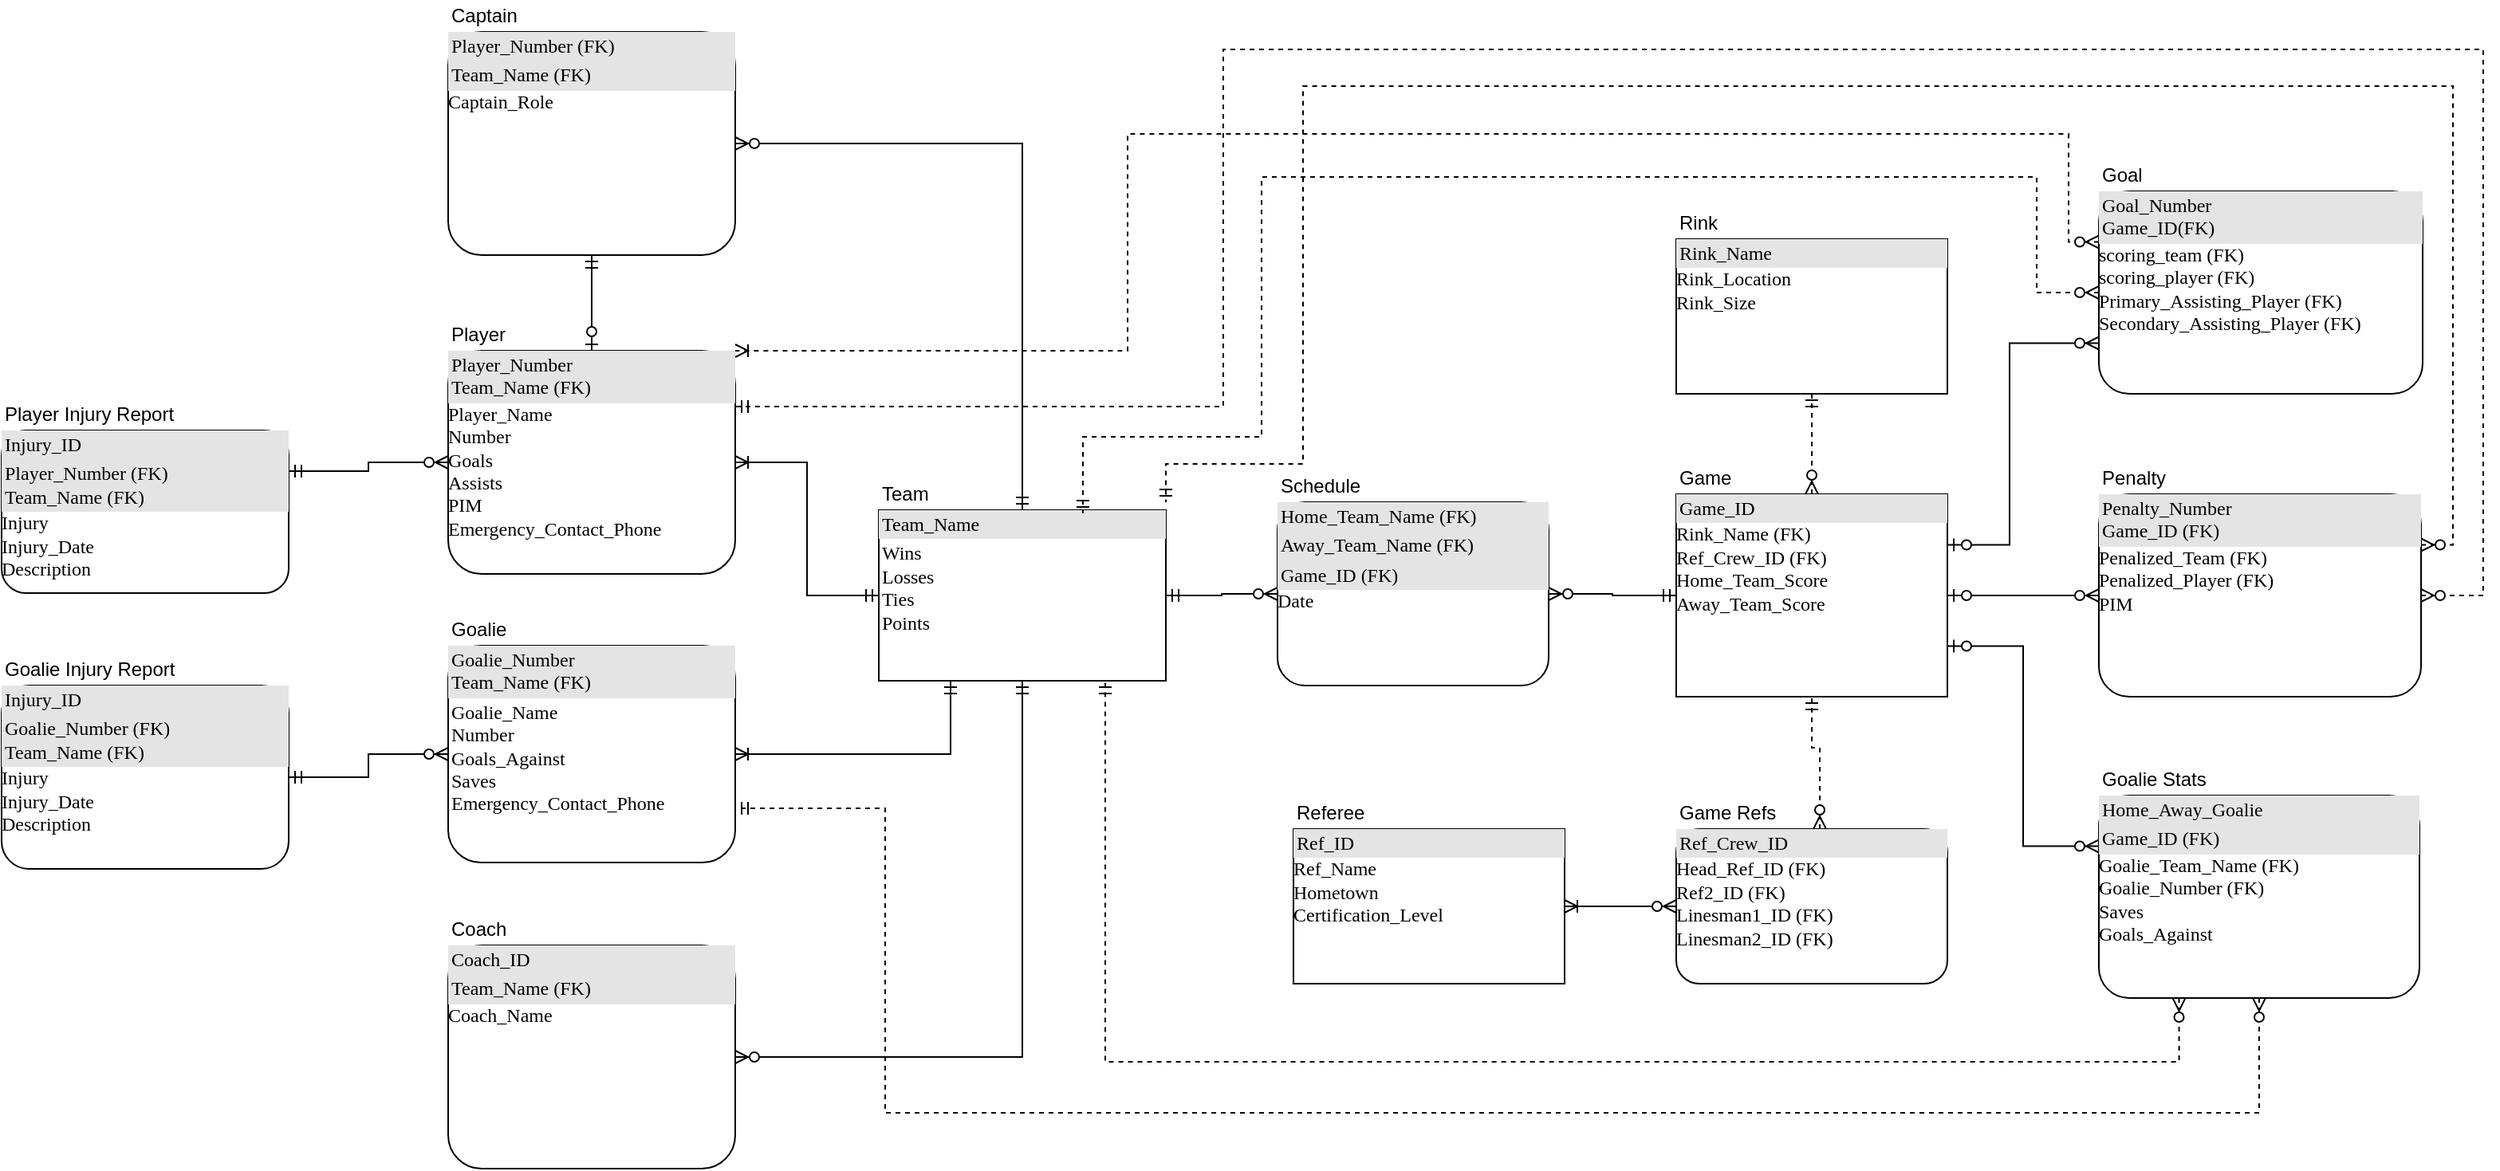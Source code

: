 <mxfile version="13.5.9" type="device"><diagram id="MWQaXhoJWzVAW5a-BX5T" name="Page-1"><mxGraphModel dx="1562" dy="793" grid="0" gridSize="10" guides="1" tooltips="1" connect="1" arrows="1" fold="1" page="1" pageScale="1" pageWidth="1100" pageHeight="850" math="0" shadow="0"><root><mxCell id="0"/><mxCell id="1" parent="0"/><mxCell id="DZyVp6g_A3IZLHYHf7YE-40" style="edgeStyle=orthogonalEdgeStyle;rounded=0;orthogonalLoop=1;jettySize=auto;html=1;exitX=1;exitY=0.5;exitDx=0;exitDy=0;entryX=0;entryY=0.5;entryDx=0;entryDy=0;startArrow=ERoneToMany;startFill=0;endArrow=ERmandOne;endFill=0;" parent="1" source="DZyVp6g_A3IZLHYHf7YE-2" target="DZyVp6g_A3IZLHYHf7YE-6" edge="1"><mxGeometry relative="1" as="geometry"/></mxCell><mxCell id="DZyVp6g_A3IZLHYHf7YE-43" style="edgeStyle=orthogonalEdgeStyle;rounded=0;orthogonalLoop=1;jettySize=auto;html=1;exitX=0;exitY=0.5;exitDx=0;exitDy=0;entryX=1;entryY=0.25;entryDx=0;entryDy=0;startArrow=ERzeroToMany;startFill=1;endArrow=ERmandOne;endFill=0;" parent="1" source="DZyVp6g_A3IZLHYHf7YE-2" target="DZyVp6g_A3IZLHYHf7YE-21" edge="1"><mxGeometry relative="1" as="geometry"/></mxCell><mxCell id="DZyVp6g_A3IZLHYHf7YE-2" value="&lt;div style=&quot;box-sizing: border-box ; width: 100% ; background: #e4e4e4 ; padding: 2px&quot;&gt;Player_Number&lt;br&gt;Team_Name (FK)&lt;/div&gt;Player_Name&lt;br&gt;Number&lt;br&gt;Goals&lt;br&gt;Assists&lt;br&gt;PIM&lt;br&gt;Emergency_Contact_Phone" style="verticalAlign=top;align=left;overflow=fill;html=1;rounded=1;shadow=0;comic=0;labelBackgroundColor=none;strokeWidth=1;fontFamily=Verdana;fontSize=12" parent="1" vertex="1"><mxGeometry x="-60" y="310" width="180" height="140" as="geometry"/></mxCell><mxCell id="DZyVp6g_A3IZLHYHf7YE-38" style="edgeStyle=orthogonalEdgeStyle;rounded=0;orthogonalLoop=1;jettySize=auto;html=1;exitX=0.5;exitY=1;exitDx=0;exitDy=0;entryX=1;entryY=0.5;entryDx=0;entryDy=0;startArrow=ERmandOne;startFill=0;endArrow=ERzeroToMany;endFill=1;" parent="1" source="DZyVp6g_A3IZLHYHf7YE-6" target="DZyVp6g_A3IZLHYHf7YE-29" edge="1"><mxGeometry relative="1" as="geometry"/></mxCell><mxCell id="DZyVp6g_A3IZLHYHf7YE-44" style="edgeStyle=orthogonalEdgeStyle;rounded=0;orthogonalLoop=1;jettySize=auto;html=1;exitX=1;exitY=0.5;exitDx=0;exitDy=0;entryX=0;entryY=0.5;entryDx=0;entryDy=0;startArrow=ERmandOne;startFill=0;endArrow=ERzeroToMany;endFill=1;" parent="1" source="DZyVp6g_A3IZLHYHf7YE-6" target="DZyVp6g_A3IZLHYHf7YE-23" edge="1"><mxGeometry relative="1" as="geometry"/></mxCell><mxCell id="DZyVp6g_A3IZLHYHf7YE-6" value="&lt;div style=&quot;box-sizing: border-box ; width: 100% ; background: #e4e4e4 ; padding: 2px&quot;&gt;Team_Name&lt;/div&gt;&lt;table style=&quot;width: 100% ; font-size: 1em&quot; cellpadding=&quot;2&quot; cellspacing=&quot;0&quot;&gt;&lt;tbody&gt;&lt;tr&gt;&lt;td&gt;Wins&lt;br&gt;Losses&lt;br&gt;Ties&lt;br&gt;Points&lt;/td&gt;&lt;td&gt;&lt;/td&gt;&lt;/tr&gt;&lt;/tbody&gt;&lt;/table&gt;" style="verticalAlign=top;align=left;overflow=fill;html=1;rounded=0;shadow=0;comic=0;labelBackgroundColor=none;strokeWidth=1;fontFamily=Verdana;fontSize=12" parent="1" vertex="1"><mxGeometry x="210" y="410" width="180" height="107" as="geometry"/></mxCell><mxCell id="DZyVp6g_A3IZLHYHf7YE-45" style="edgeStyle=orthogonalEdgeStyle;rounded=0;orthogonalLoop=1;jettySize=auto;html=1;exitX=0;exitY=0.5;exitDx=0;exitDy=0;entryX=1;entryY=0.5;entryDx=0;entryDy=0;startArrow=ERmandOne;startFill=0;endArrow=ERzeroToMany;endFill=1;" parent="1" source="DZyVp6g_A3IZLHYHf7YE-8" target="DZyVp6g_A3IZLHYHf7YE-23" edge="1"><mxGeometry relative="1" as="geometry"/></mxCell><mxCell id="3stMSBeqiqm5_wHoJbS--6" style="edgeStyle=orthogonalEdgeStyle;rounded=0;orthogonalLoop=1;jettySize=auto;html=1;exitX=1;exitY=0.5;exitDx=0;exitDy=0;entryX=0;entryY=0.5;entryDx=0;entryDy=0;startArrow=ERzeroToOne;startFill=1;endArrow=ERzeroToMany;endFill=1;" parent="1" source="DZyVp6g_A3IZLHYHf7YE-8" target="3stMSBeqiqm5_wHoJbS--4" edge="1"><mxGeometry relative="1" as="geometry"/></mxCell><mxCell id="3stMSBeqiqm5_wHoJbS--7" style="edgeStyle=orthogonalEdgeStyle;rounded=0;orthogonalLoop=1;jettySize=auto;html=1;exitX=1;exitY=0.25;exitDx=0;exitDy=0;startArrow=ERzeroToOne;startFill=1;endArrow=ERzeroToMany;endFill=1;entryX=0;entryY=0.75;entryDx=0;entryDy=0;" parent="1" source="DZyVp6g_A3IZLHYHf7YE-8" target="3stMSBeqiqm5_wHoJbS--1" edge="1"><mxGeometry relative="1" as="geometry"><Array as="points"><mxPoint x="919" y="432"/><mxPoint x="919" y="305"/></Array></mxGeometry></mxCell><mxCell id="3stMSBeqiqm5_wHoJbS--10" style="edgeStyle=orthogonalEdgeStyle;rounded=0;orthogonalLoop=1;jettySize=auto;html=1;exitX=1;exitY=0.75;exitDx=0;exitDy=0;entryX=0;entryY=0.25;entryDx=0;entryDy=0;startArrow=ERzeroToOne;startFill=1;endArrow=ERzeroToMany;endFill=1;" parent="1" source="DZyVp6g_A3IZLHYHf7YE-8" target="3stMSBeqiqm5_wHoJbS--8" edge="1"><mxGeometry relative="1" as="geometry"/></mxCell><mxCell id="DZyVp6g_A3IZLHYHf7YE-8" value="&lt;div style=&quot;box-sizing: border-box ; width: 100% ; background: #e4e4e4 ; padding: 2px&quot;&gt;Game_ID&lt;/div&gt;Rink_Name (FK)&lt;br&gt;Ref_Crew_ID (FK)&lt;br&gt;Home_Team_Score&lt;br&gt;Away_Team_Score&lt;br&gt;&lt;table style=&quot;width: 100% ; font-size: 1em&quot; cellpadding=&quot;2&quot; cellspacing=&quot;0&quot;&gt;&lt;tbody&gt;&lt;tr&gt;&lt;td&gt;&lt;br&gt;&lt;/td&gt;&lt;td&gt;&lt;/td&gt;&lt;/tr&gt;&lt;/tbody&gt;&lt;/table&gt;" style="verticalAlign=top;align=left;overflow=fill;html=1;rounded=0;shadow=0;comic=0;labelBackgroundColor=none;strokeWidth=1;fontFamily=Verdana;fontSize=12" parent="1" vertex="1"><mxGeometry x="710" y="400" width="170" height="127" as="geometry"/></mxCell><mxCell id="DZyVp6g_A3IZLHYHf7YE-10" value="Player" style="text;html=1;strokeColor=none;fillColor=none;align=left;verticalAlign=middle;whiteSpace=wrap;rounded=0;" parent="1" vertex="1"><mxGeometry x="-60" y="290" width="180" height="20" as="geometry"/></mxCell><mxCell id="DZyVp6g_A3IZLHYHf7YE-11" value="Team" style="text;html=1;strokeColor=none;fillColor=none;align=left;verticalAlign=middle;whiteSpace=wrap;rounded=0;labelBackgroundColor=none;" parent="1" vertex="1"><mxGeometry x="210" y="390" width="180" height="20" as="geometry"/></mxCell><mxCell id="DZyVp6g_A3IZLHYHf7YE-15" value="Game" style="text;html=1;strokeColor=none;fillColor=none;align=left;verticalAlign=middle;whiteSpace=wrap;rounded=0;" parent="1" vertex="1"><mxGeometry x="710" y="380" width="180" height="20" as="geometry"/></mxCell><mxCell id="DZyVp6g_A3IZLHYHf7YE-39" style="edgeStyle=orthogonalEdgeStyle;rounded=0;orthogonalLoop=1;jettySize=auto;html=1;exitX=1;exitY=0.5;exitDx=0;exitDy=0;entryX=0.25;entryY=1;entryDx=0;entryDy=0;startArrow=ERoneToMany;startFill=0;endArrow=ERmandOne;endFill=0;" parent="1" source="DZyVp6g_A3IZLHYHf7YE-17" target="DZyVp6g_A3IZLHYHf7YE-6" edge="1"><mxGeometry relative="1" as="geometry"/></mxCell><mxCell id="DZyVp6g_A3IZLHYHf7YE-46" style="edgeStyle=orthogonalEdgeStyle;rounded=0;orthogonalLoop=1;jettySize=auto;html=1;exitX=0;exitY=0.5;exitDx=0;exitDy=0;entryX=1;entryY=0.5;entryDx=0;entryDy=0;startArrow=ERzeroToMany;startFill=1;endArrow=ERmandOne;endFill=0;" parent="1" source="DZyVp6g_A3IZLHYHf7YE-17" target="qx-aPw3I39qPJ_4ZNAsV-5" edge="1"><mxGeometry relative="1" as="geometry"/></mxCell><mxCell id="DZyVp6g_A3IZLHYHf7YE-17" value="&lt;div style=&quot;box-sizing: border-box ; width: 100% ; background: #e4e4e4 ; padding: 2px&quot;&gt;Goalie_Number&lt;br&gt;Team_Name (FK)&lt;/div&gt;&lt;table style=&quot;width: 100% ; font-size: 1em&quot; cellpadding=&quot;2&quot; cellspacing=&quot;0&quot;&gt;&lt;tbody&gt;&lt;tr&gt;&lt;td&gt;Goalie_Name&lt;br&gt;Number&lt;br&gt;Goals_Against&lt;br&gt;Saves&lt;br&gt;Emergency_Contact_Phone&lt;/td&gt;&lt;td&gt;&lt;/td&gt;&lt;/tr&gt;&lt;/tbody&gt;&lt;/table&gt;" style="verticalAlign=top;align=left;overflow=fill;html=1;rounded=1;shadow=0;comic=0;labelBackgroundColor=none;strokeWidth=1;fontFamily=Verdana;fontSize=12" parent="1" vertex="1"><mxGeometry x="-60" y="495" width="180" height="136" as="geometry"/></mxCell><mxCell id="DZyVp6g_A3IZLHYHf7YE-18" value="Goalie" style="text;html=1;strokeColor=none;fillColor=none;align=left;verticalAlign=middle;whiteSpace=wrap;rounded=0;labelBackgroundColor=none;" parent="1" vertex="1"><mxGeometry x="-60" y="475" width="180" height="20" as="geometry"/></mxCell><mxCell id="DZyVp6g_A3IZLHYHf7YE-21" value="&lt;div style=&quot;box-sizing: border-box ; width: 100% ; background: #e4e4e4 ; padding: 2px&quot;&gt;Injury_ID&lt;/div&gt;&lt;div style=&quot;box-sizing: border-box ; width: 100% ; background: #e4e4e4 ; padding: 2px&quot;&gt;Player_Number (FK)&lt;br&gt;Team_Name (FK)&lt;/div&gt;Injury&lt;br&gt;Injury_Date&lt;br&gt;Description" style="verticalAlign=top;align=left;overflow=fill;html=1;rounded=1;shadow=0;comic=0;labelBackgroundColor=none;strokeWidth=1;fontFamily=Verdana;fontSize=12" parent="1" vertex="1"><mxGeometry x="-340" y="360" width="180" height="102" as="geometry"/></mxCell><mxCell id="DZyVp6g_A3IZLHYHf7YE-22" value="Player Injury Report" style="text;html=1;strokeColor=none;fillColor=none;align=left;verticalAlign=middle;whiteSpace=wrap;rounded=0;" parent="1" vertex="1"><mxGeometry x="-340" y="340" width="180" height="20" as="geometry"/></mxCell><mxCell id="DZyVp6g_A3IZLHYHf7YE-23" value="&lt;div style=&quot;box-sizing: border-box ; width: 100% ; background: #e4e4e4 ; padding: 2px&quot;&gt;Home_Team_Name (FK)&lt;br&gt;&lt;/div&gt;&lt;div style=&quot;box-sizing: border-box ; width: 100% ; background: #e4e4e4 ; padding: 2px&quot;&gt;Away_Team_Name (FK)&lt;/div&gt;&lt;div style=&quot;box-sizing: border-box ; width: 100% ; background: #e4e4e4 ; padding: 2px&quot;&gt;Game_ID (FK)&lt;/div&gt;Date&lt;br&gt;&lt;br&gt;&lt;table style=&quot;width: 100% ; font-size: 1em&quot; cellpadding=&quot;2&quot; cellspacing=&quot;0&quot;&gt;&lt;tbody&gt;&lt;tr&gt;&lt;td&gt;&lt;br&gt;&lt;/td&gt;&lt;td&gt;&lt;/td&gt;&lt;/tr&gt;&lt;/tbody&gt;&lt;/table&gt;" style="verticalAlign=top;align=left;overflow=fill;html=1;rounded=1;shadow=0;comic=0;labelBackgroundColor=none;strokeWidth=1;fontFamily=Verdana;fontSize=12" parent="1" vertex="1"><mxGeometry x="460" y="405" width="170" height="115" as="geometry"/></mxCell><mxCell id="DZyVp6g_A3IZLHYHf7YE-24" value="Schedule" style="text;html=1;strokeColor=none;fillColor=none;align=left;verticalAlign=middle;whiteSpace=wrap;rounded=0;" parent="1" vertex="1"><mxGeometry x="460" y="385" width="180" height="20" as="geometry"/></mxCell><mxCell id="DZyVp6g_A3IZLHYHf7YE-29" value="&lt;div style=&quot;box-sizing: border-box ; width: 100% ; background: #e4e4e4 ; padding: 2px&quot;&gt;Coach_ID&lt;/div&gt;&lt;div style=&quot;box-sizing: border-box ; width: 100% ; background: #e4e4e4 ; padding: 2px&quot;&gt;Team_Name (FK)&lt;/div&gt;Coach_Name" style="verticalAlign=top;align=left;overflow=fill;html=1;rounded=1;shadow=0;comic=0;labelBackgroundColor=none;strokeWidth=1;fontFamily=Verdana;fontSize=12" parent="1" vertex="1"><mxGeometry x="-60" y="683" width="180" height="140" as="geometry"/></mxCell><mxCell id="DZyVp6g_A3IZLHYHf7YE-30" value="Coach" style="text;html=1;strokeColor=none;fillColor=none;align=left;verticalAlign=middle;whiteSpace=wrap;rounded=0;" parent="1" vertex="1"><mxGeometry x="-60" y="663" width="180" height="20" as="geometry"/></mxCell><mxCell id="DZyVp6g_A3IZLHYHf7YE-41" style="edgeStyle=orthogonalEdgeStyle;rounded=0;orthogonalLoop=1;jettySize=auto;html=1;exitX=1;exitY=0.5;exitDx=0;exitDy=0;entryX=0.5;entryY=1;entryDx=0;entryDy=0;startArrow=ERzeroToMany;startFill=1;endArrow=ERmandOne;endFill=0;" parent="1" source="DZyVp6g_A3IZLHYHf7YE-31" target="DZyVp6g_A3IZLHYHf7YE-11" edge="1"><mxGeometry relative="1" as="geometry"><Array as="points"><mxPoint x="300" y="180"/></Array></mxGeometry></mxCell><mxCell id="DZyVp6g_A3IZLHYHf7YE-42" style="edgeStyle=orthogonalEdgeStyle;rounded=0;orthogonalLoop=1;jettySize=auto;html=1;exitX=0.5;exitY=1;exitDx=0;exitDy=0;startArrow=ERmandOne;startFill=0;endArrow=ERzeroToOne;endFill=1;" parent="1" source="DZyVp6g_A3IZLHYHf7YE-31" target="DZyVp6g_A3IZLHYHf7YE-2" edge="1"><mxGeometry relative="1" as="geometry"/></mxCell><mxCell id="DZyVp6g_A3IZLHYHf7YE-31" value="&lt;div style=&quot;box-sizing: border-box ; width: 100% ; background: #e4e4e4 ; padding: 2px&quot;&gt;Player_Number (FK)&lt;/div&gt;&lt;div style=&quot;box-sizing: border-box ; width: 100% ; background: #e4e4e4 ; padding: 2px&quot;&gt;Team_Name (FK)&lt;/div&gt;Captain_Role" style="verticalAlign=top;align=left;overflow=fill;html=1;rounded=1;shadow=0;comic=0;labelBackgroundColor=none;strokeWidth=1;fontFamily=Verdana;fontSize=12" parent="1" vertex="1"><mxGeometry x="-60" y="110" width="180" height="140" as="geometry"/></mxCell><mxCell id="DZyVp6g_A3IZLHYHf7YE-32" value="Captain" style="text;html=1;strokeColor=none;fillColor=none;align=left;verticalAlign=middle;whiteSpace=wrap;rounded=0;" parent="1" vertex="1"><mxGeometry x="-60" y="90" width="180" height="20" as="geometry"/></mxCell><mxCell id="DZyVp6g_A3IZLHYHf7YE-34" value="&lt;div style=&quot;box-sizing: border-box ; width: 100% ; background: #e4e4e4 ; padding: 2px&quot;&gt;Ref_ID&lt;/div&gt;Ref_Name&lt;br&gt;Hometown&lt;br&gt;Certification_Level&lt;br&gt;&lt;table style=&quot;width: 100% ; font-size: 1em&quot; cellpadding=&quot;2&quot; cellspacing=&quot;0&quot;&gt;&lt;tbody&gt;&lt;tr&gt;&lt;td&gt;&lt;br&gt;&lt;/td&gt;&lt;td&gt;&lt;/td&gt;&lt;/tr&gt;&lt;/tbody&gt;&lt;/table&gt;" style="verticalAlign=top;align=left;overflow=fill;html=1;rounded=0;shadow=0;comic=0;labelBackgroundColor=none;strokeWidth=1;fontFamily=Verdana;fontSize=12" parent="1" vertex="1"><mxGeometry x="470" y="610" width="170" height="97" as="geometry"/></mxCell><mxCell id="DZyVp6g_A3IZLHYHf7YE-35" value="Referee" style="text;html=1;strokeColor=none;fillColor=none;align=left;verticalAlign=middle;whiteSpace=wrap;rounded=0;" parent="1" vertex="1"><mxGeometry x="470" y="590" width="180" height="20" as="geometry"/></mxCell><mxCell id="DZyVp6g_A3IZLHYHf7YE-47" style="edgeStyle=orthogonalEdgeStyle;rounded=0;orthogonalLoop=1;jettySize=auto;html=1;exitX=0.5;exitY=1;exitDx=0;exitDy=0;startArrow=ERmandOne;startFill=0;endArrow=ERzeroToMany;endFill=1;dashed=1;" parent="1" source="DZyVp6g_A3IZLHYHf7YE-36" target="DZyVp6g_A3IZLHYHf7YE-8" edge="1"><mxGeometry relative="1" as="geometry"/></mxCell><mxCell id="DZyVp6g_A3IZLHYHf7YE-36" value="&lt;div style=&quot;box-sizing: border-box ; width: 100% ; background: #e4e4e4 ; padding: 2px&quot;&gt;Rink_Name&lt;/div&gt;Rink_Location&lt;br&gt;Rink_Size&lt;br&gt;&lt;table style=&quot;width: 100% ; font-size: 1em&quot; cellpadding=&quot;2&quot; cellspacing=&quot;0&quot;&gt;&lt;tbody&gt;&lt;tr&gt;&lt;td&gt;&lt;br&gt;&lt;/td&gt;&lt;td&gt;&lt;/td&gt;&lt;/tr&gt;&lt;/tbody&gt;&lt;/table&gt;" style="verticalAlign=top;align=left;overflow=fill;html=1;rounded=0;shadow=0;comic=0;labelBackgroundColor=none;strokeWidth=1;fontFamily=Verdana;fontSize=12" parent="1" vertex="1"><mxGeometry x="710" y="240" width="170" height="97" as="geometry"/></mxCell><mxCell id="DZyVp6g_A3IZLHYHf7YE-37" value="Rink" style="text;html=1;strokeColor=none;fillColor=none;align=left;verticalAlign=middle;whiteSpace=wrap;rounded=0;" parent="1" vertex="1"><mxGeometry x="710" y="220" width="180" height="20" as="geometry"/></mxCell><mxCell id="qx-aPw3I39qPJ_4ZNAsV-3" style="edgeStyle=orthogonalEdgeStyle;rounded=0;orthogonalLoop=1;jettySize=auto;html=1;exitX=0;exitY=0.5;exitDx=0;exitDy=0;entryX=1;entryY=0.5;entryDx=0;entryDy=0;startArrow=ERzeroToMany;startFill=1;endArrow=ERoneToMany;endFill=0;" parent="1" source="qx-aPw3I39qPJ_4ZNAsV-1" target="DZyVp6g_A3IZLHYHf7YE-34" edge="1"><mxGeometry relative="1" as="geometry"/></mxCell><mxCell id="qx-aPw3I39qPJ_4ZNAsV-1" value="&lt;div style=&quot;box-sizing: border-box ; width: 100% ; background: #e4e4e4 ; padding: 2px&quot;&gt;Ref_Crew_ID&lt;br&gt;&lt;/div&gt;Head_Ref_ID (FK)&lt;br&gt;Ref2_ID (FK)&lt;br&gt;Linesman1_ID (FK)&lt;br&gt;Linesman2_ID (FK)&lt;br&gt;&lt;table style=&quot;width: 100% ; font-size: 1em&quot; cellpadding=&quot;2&quot; cellspacing=&quot;0&quot;&gt;&lt;tbody&gt;&lt;tr&gt;&lt;td&gt;&lt;br&gt;&lt;/td&gt;&lt;td&gt;&lt;/td&gt;&lt;/tr&gt;&lt;/tbody&gt;&lt;/table&gt;" style="verticalAlign=top;align=left;overflow=fill;html=1;rounded=1;shadow=0;comic=0;labelBackgroundColor=none;strokeWidth=1;fontFamily=Verdana;fontSize=12" parent="1" vertex="1"><mxGeometry x="710" y="610" width="170" height="97" as="geometry"/></mxCell><mxCell id="qx-aPw3I39qPJ_4ZNAsV-4" style="edgeStyle=orthogonalEdgeStyle;rounded=0;orthogonalLoop=1;jettySize=auto;html=1;exitX=0.5;exitY=1;exitDx=0;exitDy=0;entryX=0.5;entryY=1;entryDx=0;entryDy=0;startArrow=ERzeroToMany;startFill=1;endArrow=ERmandOne;endFill=0;dashed=1;" parent="1" source="qx-aPw3I39qPJ_4ZNAsV-2" target="DZyVp6g_A3IZLHYHf7YE-8" edge="1"><mxGeometry relative="1" as="geometry"><Array as="points"><mxPoint x="800" y="559"/><mxPoint x="795" y="559"/></Array></mxGeometry></mxCell><mxCell id="qx-aPw3I39qPJ_4ZNAsV-2" value="Game Refs" style="text;html=1;strokeColor=none;fillColor=none;align=left;verticalAlign=middle;whiteSpace=wrap;rounded=0;" parent="1" vertex="1"><mxGeometry x="710" y="590" width="180" height="20" as="geometry"/></mxCell><mxCell id="qx-aPw3I39qPJ_4ZNAsV-5" value="&lt;div style=&quot;box-sizing: border-box ; width: 100% ; background: #e4e4e4 ; padding: 2px&quot;&gt;Injury_ID&lt;/div&gt;&lt;div style=&quot;box-sizing: border-box ; width: 100% ; background: #e4e4e4 ; padding: 2px&quot;&gt;Goalie_Number (FK)&lt;br&gt;Team_Name (FK)&lt;/div&gt;Injury&lt;br&gt;Injury_Date&lt;br&gt;Description" style="verticalAlign=top;align=left;overflow=fill;html=1;rounded=1;shadow=0;comic=0;labelBackgroundColor=none;strokeWidth=1;fontFamily=Verdana;fontSize=12" parent="1" vertex="1"><mxGeometry x="-340" y="520" width="180" height="115" as="geometry"/></mxCell><mxCell id="qx-aPw3I39qPJ_4ZNAsV-6" value="Goalie Injury Report" style="text;html=1;strokeColor=none;fillColor=none;align=left;verticalAlign=middle;whiteSpace=wrap;rounded=0;" parent="1" vertex="1"><mxGeometry x="-340" y="500" width="180" height="20" as="geometry"/></mxCell><mxCell id="3stMSBeqiqm5_wHoJbS--11" style="edgeStyle=orthogonalEdgeStyle;rounded=0;orthogonalLoop=1;jettySize=auto;html=1;exitX=0;exitY=0.25;exitDx=0;exitDy=0;entryX=1;entryY=0;entryDx=0;entryDy=0;startArrow=ERzeroToMany;startFill=1;endArrow=ERoneToMany;endFill=0;dashed=1;" parent="1" source="3stMSBeqiqm5_wHoJbS--1" target="DZyVp6g_A3IZLHYHf7YE-2" edge="1"><mxGeometry relative="1" as="geometry"><Array as="points"><mxPoint x="956" y="242"/><mxPoint x="956" y="174"/><mxPoint x="366" y="174"/><mxPoint x="366" y="310"/></Array></mxGeometry></mxCell><mxCell id="Mb9JEt-XrDIyP_05WLJ--1" style="edgeStyle=orthogonalEdgeStyle;rounded=0;orthogonalLoop=1;jettySize=auto;html=1;exitX=0;exitY=0.5;exitDx=0;exitDy=0;entryX=0.711;entryY=1.1;entryDx=0;entryDy=0;entryPerimeter=0;dashed=1;startArrow=ERzeroToMany;startFill=1;endArrow=ERmandOne;endFill=0;" parent="1" source="3stMSBeqiqm5_wHoJbS--1" target="DZyVp6g_A3IZLHYHf7YE-11" edge="1"><mxGeometry relative="1" as="geometry"><Array as="points"><mxPoint x="936" y="274"/><mxPoint x="936" y="201"/><mxPoint x="450" y="201"/><mxPoint x="450" y="364"/><mxPoint x="338" y="364"/></Array></mxGeometry></mxCell><mxCell id="3stMSBeqiqm5_wHoJbS--1" value="&lt;div style=&quot;box-sizing: border-box ; width: 100% ; background: #e4e4e4 ; padding: 2px&quot;&gt;Goal_Number&lt;br&gt;Game_ID(FK)&lt;/div&gt;scoring_team (FK)&lt;br&gt;scoring_player (FK)&lt;br&gt;Primary_Assisting_Player (FK)&lt;br&gt;Secondary_Assisting_Player (FK)&lt;br&gt;&lt;br&gt;&lt;table style=&quot;width: 100% ; font-size: 1em&quot; cellpadding=&quot;2&quot; cellspacing=&quot;0&quot;&gt;&lt;tbody&gt;&lt;tr&gt;&lt;td&gt;&lt;br&gt;&lt;/td&gt;&lt;td&gt;&lt;/td&gt;&lt;/tr&gt;&lt;/tbody&gt;&lt;/table&gt;" style="verticalAlign=top;align=left;overflow=fill;html=1;rounded=1;shadow=0;comic=0;labelBackgroundColor=none;strokeWidth=1;fontFamily=Verdana;fontSize=12" parent="1" vertex="1"><mxGeometry x="975" y="210" width="203" height="127" as="geometry"/></mxCell><mxCell id="3stMSBeqiqm5_wHoJbS--2" value="Goal" style="text;html=1;strokeColor=none;fillColor=none;align=left;verticalAlign=middle;whiteSpace=wrap;rounded=0;" parent="1" vertex="1"><mxGeometry x="975" y="190" width="180" height="20" as="geometry"/></mxCell><mxCell id="3stMSBeqiqm5_wHoJbS--13" style="edgeStyle=orthogonalEdgeStyle;rounded=0;orthogonalLoop=1;jettySize=auto;html=1;exitX=1;exitY=0.5;exitDx=0;exitDy=0;entryX=1;entryY=0.25;entryDx=0;entryDy=0;dashed=1;startArrow=ERzeroToMany;startFill=1;endArrow=ERmandOne;endFill=0;" parent="1" source="3stMSBeqiqm5_wHoJbS--4" target="DZyVp6g_A3IZLHYHf7YE-2" edge="1"><mxGeometry relative="1" as="geometry"><Array as="points"><mxPoint x="1216" y="464"/><mxPoint x="1216" y="121"/><mxPoint x="426" y="121"/><mxPoint x="426" y="345"/></Array></mxGeometry></mxCell><mxCell id="Mb9JEt-XrDIyP_05WLJ--2" style="edgeStyle=orthogonalEdgeStyle;rounded=0;orthogonalLoop=1;jettySize=auto;html=1;exitX=1;exitY=0.25;exitDx=0;exitDy=0;entryX=1;entryY=0.75;entryDx=0;entryDy=0;dashed=1;startArrow=ERzeroToMany;startFill=1;endArrow=ERmandOne;endFill=0;" parent="1" source="3stMSBeqiqm5_wHoJbS--4" target="DZyVp6g_A3IZLHYHf7YE-11" edge="1"><mxGeometry relative="1" as="geometry"><Array as="points"><mxPoint x="1197" y="432"/><mxPoint x="1197" y="144"/><mxPoint x="476" y="144"/><mxPoint x="476" y="381"/><mxPoint x="390" y="381"/></Array></mxGeometry></mxCell><mxCell id="3stMSBeqiqm5_wHoJbS--4" value="&lt;div style=&quot;box-sizing: border-box ; width: 100% ; background: #e4e4e4 ; padding: 2px&quot;&gt;Penalty_Number&lt;br&gt;Game_ID (FK)&lt;/div&gt;Penalized_Team (FK)&lt;br&gt;Penalized_Player (FK)&lt;br&gt;PIM&lt;br&gt;&lt;table style=&quot;width: 100% ; font-size: 1em&quot; cellpadding=&quot;2&quot; cellspacing=&quot;0&quot;&gt;&lt;tbody&gt;&lt;tr&gt;&lt;td&gt;&lt;br&gt;&lt;/td&gt;&lt;td&gt;&lt;/td&gt;&lt;/tr&gt;&lt;/tbody&gt;&lt;/table&gt;" style="verticalAlign=top;align=left;overflow=fill;html=1;rounded=1;shadow=0;comic=0;labelBackgroundColor=none;strokeWidth=1;fontFamily=Verdana;fontSize=12" parent="1" vertex="1"><mxGeometry x="975" y="400" width="202" height="127" as="geometry"/></mxCell><mxCell id="3stMSBeqiqm5_wHoJbS--5" value="Penalty" style="text;html=1;strokeColor=none;fillColor=none;align=left;verticalAlign=middle;whiteSpace=wrap;rounded=0;" parent="1" vertex="1"><mxGeometry x="975" y="380" width="180" height="20" as="geometry"/></mxCell><mxCell id="3stMSBeqiqm5_wHoJbS--12" style="edgeStyle=orthogonalEdgeStyle;rounded=0;orthogonalLoop=1;jettySize=auto;html=1;exitX=0.5;exitY=1;exitDx=0;exitDy=0;entryX=1;entryY=0.75;entryDx=0;entryDy=0;startArrow=ERzeroToMany;startFill=1;endArrow=ERmandOne;endFill=0;dashed=1;" parent="1" source="3stMSBeqiqm5_wHoJbS--8" target="DZyVp6g_A3IZLHYHf7YE-17" edge="1"><mxGeometry relative="1" as="geometry"><Array as="points"><mxPoint x="1076" y="788"/><mxPoint x="214" y="788"/><mxPoint x="214" y="597"/></Array></mxGeometry></mxCell><mxCell id="Mb9JEt-XrDIyP_05WLJ--3" style="edgeStyle=orthogonalEdgeStyle;rounded=0;orthogonalLoop=1;jettySize=auto;html=1;exitX=0.25;exitY=1;exitDx=0;exitDy=0;entryX=0.789;entryY=1;entryDx=0;entryDy=0;entryPerimeter=0;dashed=1;startArrow=ERzeroToMany;startFill=1;endArrow=ERmandOne;endFill=0;" parent="1" source="3stMSBeqiqm5_wHoJbS--8" target="DZyVp6g_A3IZLHYHf7YE-6" edge="1"><mxGeometry relative="1" as="geometry"><Array as="points"><mxPoint x="1025" y="756"/><mxPoint x="352" y="756"/></Array></mxGeometry></mxCell><mxCell id="3stMSBeqiqm5_wHoJbS--8" value="&lt;div style=&quot;box-sizing: border-box ; width: 100% ; background: #e4e4e4 ; padding: 2px&quot;&gt;Home_Away_Goalie&lt;/div&gt;&lt;div style=&quot;box-sizing: border-box ; width: 100% ; background: #e4e4e4 ; padding: 2px&quot;&gt;Game_ID (FK)&lt;br&gt;&lt;/div&gt;Goalie_Team_Name (FK)&lt;br&gt;Goalie_Number (FK)&lt;br&gt;Saves&lt;br&gt;Goals_Against&lt;br&gt;&lt;table style=&quot;width: 100% ; font-size: 1em&quot; cellpadding=&quot;2&quot; cellspacing=&quot;0&quot;&gt;&lt;tbody&gt;&lt;tr&gt;&lt;td&gt;&lt;br&gt;&lt;/td&gt;&lt;td&gt;&lt;/td&gt;&lt;/tr&gt;&lt;/tbody&gt;&lt;/table&gt;" style="verticalAlign=top;align=left;overflow=fill;html=1;rounded=1;shadow=0;comic=0;labelBackgroundColor=none;strokeWidth=1;fontFamily=Verdana;fontSize=12" parent="1" vertex="1"><mxGeometry x="975" y="589" width="201" height="127" as="geometry"/></mxCell><mxCell id="3stMSBeqiqm5_wHoJbS--9" value="Goalie Stats" style="text;html=1;strokeColor=none;fillColor=none;align=left;verticalAlign=middle;whiteSpace=wrap;rounded=0;" parent="1" vertex="1"><mxGeometry x="975" y="569" width="180" height="20" as="geometry"/></mxCell></root></mxGraphModel></diagram></mxfile>
